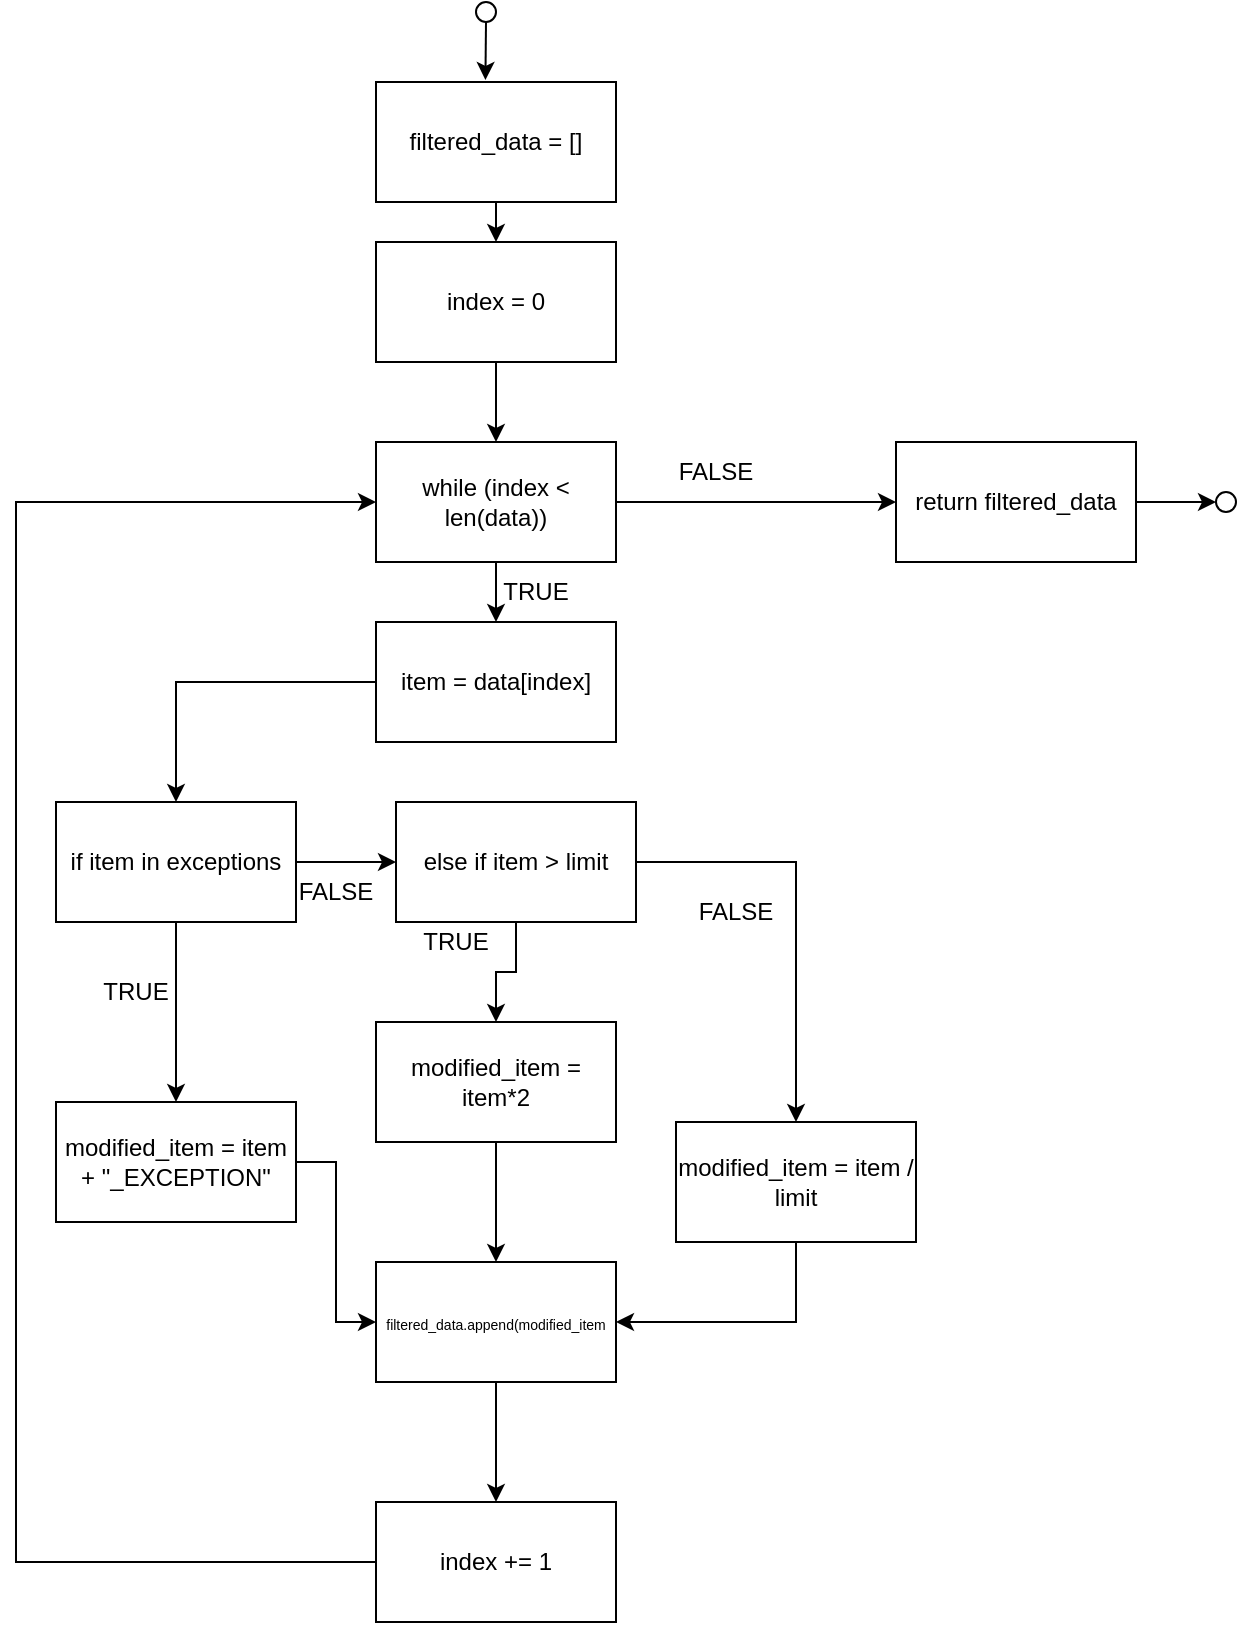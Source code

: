 <mxfile version="21.3.5" type="device">
  <diagram name="Page-1" id="wSxofwdpU-lail7qcu4k">
    <mxGraphModel dx="934" dy="559" grid="1" gridSize="10" guides="1" tooltips="1" connect="1" arrows="1" fold="1" page="1" pageScale="1" pageWidth="850" pageHeight="1100" math="0" shadow="0">
      <root>
        <mxCell id="0" />
        <mxCell id="1" parent="0" />
        <mxCell id="N7RJcf1-_diDyAEiEuR8-4" style="edgeStyle=orthogonalEdgeStyle;rounded=0;orthogonalLoop=1;jettySize=auto;html=1;exitX=0.5;exitY=1;exitDx=0;exitDy=0;entryX=0.5;entryY=0;entryDx=0;entryDy=0;" edge="1" parent="1" source="N7RJcf1-_diDyAEiEuR8-1" target="N7RJcf1-_diDyAEiEuR8-2">
          <mxGeometry relative="1" as="geometry" />
        </mxCell>
        <mxCell id="N7RJcf1-_diDyAEiEuR8-1" value="filtered_data = []" style="rounded=0;whiteSpace=wrap;html=1;" vertex="1" parent="1">
          <mxGeometry x="400" y="60" width="120" height="60" as="geometry" />
        </mxCell>
        <mxCell id="N7RJcf1-_diDyAEiEuR8-5" style="edgeStyle=orthogonalEdgeStyle;rounded=0;orthogonalLoop=1;jettySize=auto;html=1;exitX=0.5;exitY=1;exitDx=0;exitDy=0;entryX=0.5;entryY=0;entryDx=0;entryDy=0;" edge="1" parent="1" source="N7RJcf1-_diDyAEiEuR8-2" target="N7RJcf1-_diDyAEiEuR8-3">
          <mxGeometry relative="1" as="geometry" />
        </mxCell>
        <mxCell id="N7RJcf1-_diDyAEiEuR8-2" value="index = 0" style="rounded=0;whiteSpace=wrap;html=1;" vertex="1" parent="1">
          <mxGeometry x="400" y="140" width="120" height="60" as="geometry" />
        </mxCell>
        <mxCell id="N7RJcf1-_diDyAEiEuR8-17" style="edgeStyle=orthogonalEdgeStyle;rounded=0;orthogonalLoop=1;jettySize=auto;html=1;exitX=0.5;exitY=1;exitDx=0;exitDy=0;entryX=0.5;entryY=0;entryDx=0;entryDy=0;" edge="1" parent="1" source="N7RJcf1-_diDyAEiEuR8-3" target="N7RJcf1-_diDyAEiEuR8-6">
          <mxGeometry relative="1" as="geometry" />
        </mxCell>
        <mxCell id="N7RJcf1-_diDyAEiEuR8-38" style="edgeStyle=orthogonalEdgeStyle;rounded=0;orthogonalLoop=1;jettySize=auto;html=1;exitX=1;exitY=0.5;exitDx=0;exitDy=0;entryX=0;entryY=0.5;entryDx=0;entryDy=0;" edge="1" parent="1" source="N7RJcf1-_diDyAEiEuR8-3" target="N7RJcf1-_diDyAEiEuR8-39">
          <mxGeometry relative="1" as="geometry">
            <mxPoint x="660" y="269.667" as="targetPoint" />
          </mxGeometry>
        </mxCell>
        <mxCell id="N7RJcf1-_diDyAEiEuR8-3" value="while (index &amp;lt; len(data))" style="rounded=0;whiteSpace=wrap;html=1;" vertex="1" parent="1">
          <mxGeometry x="400" y="240" width="120" height="60" as="geometry" />
        </mxCell>
        <mxCell id="N7RJcf1-_diDyAEiEuR8-19" style="edgeStyle=orthogonalEdgeStyle;rounded=0;orthogonalLoop=1;jettySize=auto;html=1;exitX=0;exitY=0.5;exitDx=0;exitDy=0;entryX=0.5;entryY=0;entryDx=0;entryDy=0;" edge="1" parent="1" source="N7RJcf1-_diDyAEiEuR8-6" target="N7RJcf1-_diDyAEiEuR8-18">
          <mxGeometry relative="1" as="geometry" />
        </mxCell>
        <mxCell id="N7RJcf1-_diDyAEiEuR8-6" value="item = data[index]" style="rounded=0;whiteSpace=wrap;html=1;" vertex="1" parent="1">
          <mxGeometry x="400" y="330" width="120" height="60" as="geometry" />
        </mxCell>
        <mxCell id="N7RJcf1-_diDyAEiEuR8-35" style="edgeStyle=orthogonalEdgeStyle;rounded=0;orthogonalLoop=1;jettySize=auto;html=1;exitX=0.5;exitY=1;exitDx=0;exitDy=0;entryX=1;entryY=0.5;entryDx=0;entryDy=0;" edge="1" parent="1" source="N7RJcf1-_diDyAEiEuR8-7" target="N7RJcf1-_diDyAEiEuR8-21">
          <mxGeometry relative="1" as="geometry" />
        </mxCell>
        <mxCell id="N7RJcf1-_diDyAEiEuR8-7" value="modified_item = item / limit" style="rounded=0;whiteSpace=wrap;html=1;" vertex="1" parent="1">
          <mxGeometry x="550" y="580" width="120" height="60" as="geometry" />
        </mxCell>
        <mxCell id="N7RJcf1-_diDyAEiEuR8-26" style="edgeStyle=orthogonalEdgeStyle;rounded=0;orthogonalLoop=1;jettySize=auto;html=1;exitX=1;exitY=0.5;exitDx=0;exitDy=0;entryX=0;entryY=0.5;entryDx=0;entryDy=0;" edge="1" parent="1" source="N7RJcf1-_diDyAEiEuR8-8" target="N7RJcf1-_diDyAEiEuR8-21">
          <mxGeometry relative="1" as="geometry" />
        </mxCell>
        <mxCell id="N7RJcf1-_diDyAEiEuR8-8" value="modified_item = item + &quot;_EXCEPTION&quot;" style="rounded=0;whiteSpace=wrap;html=1;" vertex="1" parent="1">
          <mxGeometry x="240" y="570" width="120" height="60" as="geometry" />
        </mxCell>
        <mxCell id="N7RJcf1-_diDyAEiEuR8-15" value="TRUE" style="text;html=1;strokeColor=none;fillColor=none;align=center;verticalAlign=middle;whiteSpace=wrap;rounded=0;" vertex="1" parent="1">
          <mxGeometry x="250" y="500" width="60" height="30" as="geometry" />
        </mxCell>
        <mxCell id="N7RJcf1-_diDyAEiEuR8-25" style="edgeStyle=orthogonalEdgeStyle;rounded=0;orthogonalLoop=1;jettySize=auto;html=1;exitX=0.5;exitY=1;exitDx=0;exitDy=0;entryX=0.5;entryY=0;entryDx=0;entryDy=0;" edge="1" parent="1" source="N7RJcf1-_diDyAEiEuR8-18" target="N7RJcf1-_diDyAEiEuR8-8">
          <mxGeometry relative="1" as="geometry" />
        </mxCell>
        <mxCell id="N7RJcf1-_diDyAEiEuR8-28" style="edgeStyle=orthogonalEdgeStyle;rounded=0;orthogonalLoop=1;jettySize=auto;html=1;exitX=1;exitY=0.5;exitDx=0;exitDy=0;entryX=0;entryY=0.5;entryDx=0;entryDy=0;" edge="1" parent="1" source="N7RJcf1-_diDyAEiEuR8-18" target="N7RJcf1-_diDyAEiEuR8-27">
          <mxGeometry relative="1" as="geometry" />
        </mxCell>
        <mxCell id="N7RJcf1-_diDyAEiEuR8-18" value="if item in exceptions" style="rounded=0;whiteSpace=wrap;html=1;" vertex="1" parent="1">
          <mxGeometry x="240" y="420" width="120" height="60" as="geometry" />
        </mxCell>
        <mxCell id="N7RJcf1-_diDyAEiEuR8-30" style="edgeStyle=orthogonalEdgeStyle;rounded=0;orthogonalLoop=1;jettySize=auto;html=1;exitX=0.5;exitY=1;exitDx=0;exitDy=0;entryX=0.5;entryY=0;entryDx=0;entryDy=0;" edge="1" parent="1" source="N7RJcf1-_diDyAEiEuR8-20" target="N7RJcf1-_diDyAEiEuR8-21">
          <mxGeometry relative="1" as="geometry" />
        </mxCell>
        <mxCell id="N7RJcf1-_diDyAEiEuR8-20" value="modified_item = item*2" style="rounded=0;whiteSpace=wrap;html=1;" vertex="1" parent="1">
          <mxGeometry x="400" y="530" width="120" height="60" as="geometry" />
        </mxCell>
        <mxCell id="N7RJcf1-_diDyAEiEuR8-23" style="edgeStyle=orthogonalEdgeStyle;rounded=0;orthogonalLoop=1;jettySize=auto;html=1;exitX=0.5;exitY=1;exitDx=0;exitDy=0;entryX=0.5;entryY=0;entryDx=0;entryDy=0;" edge="1" parent="1" source="N7RJcf1-_diDyAEiEuR8-21" target="N7RJcf1-_diDyAEiEuR8-22">
          <mxGeometry relative="1" as="geometry" />
        </mxCell>
        <mxCell id="N7RJcf1-_diDyAEiEuR8-21" value="&lt;font style=&quot;font-size: 7px;&quot;&gt;filtered_data.append(modified_item&lt;/font&gt;" style="rounded=0;whiteSpace=wrap;html=1;" vertex="1" parent="1">
          <mxGeometry x="400" y="650" width="120" height="60" as="geometry" />
        </mxCell>
        <mxCell id="N7RJcf1-_diDyAEiEuR8-36" style="edgeStyle=orthogonalEdgeStyle;rounded=0;orthogonalLoop=1;jettySize=auto;html=1;exitX=1;exitY=0.5;exitDx=0;exitDy=0;entryX=0;entryY=0.5;entryDx=0;entryDy=0;" edge="1" parent="1" source="N7RJcf1-_diDyAEiEuR8-22" target="N7RJcf1-_diDyAEiEuR8-3">
          <mxGeometry relative="1" as="geometry">
            <mxPoint x="340" y="240" as="targetPoint" />
            <Array as="points">
              <mxPoint x="220" y="800" />
              <mxPoint x="220" y="270" />
            </Array>
          </mxGeometry>
        </mxCell>
        <mxCell id="N7RJcf1-_diDyAEiEuR8-22" value="index += 1" style="rounded=0;whiteSpace=wrap;html=1;" vertex="1" parent="1">
          <mxGeometry x="400" y="770" width="120" height="60" as="geometry" />
        </mxCell>
        <mxCell id="N7RJcf1-_diDyAEiEuR8-31" style="edgeStyle=orthogonalEdgeStyle;rounded=0;orthogonalLoop=1;jettySize=auto;html=1;exitX=0.5;exitY=1;exitDx=0;exitDy=0;entryX=0.5;entryY=0;entryDx=0;entryDy=0;" edge="1" parent="1" source="N7RJcf1-_diDyAEiEuR8-27" target="N7RJcf1-_diDyAEiEuR8-20">
          <mxGeometry relative="1" as="geometry" />
        </mxCell>
        <mxCell id="N7RJcf1-_diDyAEiEuR8-33" style="edgeStyle=orthogonalEdgeStyle;rounded=0;orthogonalLoop=1;jettySize=auto;html=1;exitX=1;exitY=0.5;exitDx=0;exitDy=0;entryX=0.5;entryY=0;entryDx=0;entryDy=0;" edge="1" parent="1" source="N7RJcf1-_diDyAEiEuR8-27" target="N7RJcf1-_diDyAEiEuR8-7">
          <mxGeometry relative="1" as="geometry" />
        </mxCell>
        <mxCell id="N7RJcf1-_diDyAEiEuR8-27" value="else if item &amp;gt; limit" style="rounded=0;whiteSpace=wrap;html=1;" vertex="1" parent="1">
          <mxGeometry x="410" y="420" width="120" height="60" as="geometry" />
        </mxCell>
        <mxCell id="N7RJcf1-_diDyAEiEuR8-29" value="FALSE" style="text;html=1;strokeColor=none;fillColor=none;align=center;verticalAlign=middle;whiteSpace=wrap;rounded=0;" vertex="1" parent="1">
          <mxGeometry x="350" y="450" width="60" height="30" as="geometry" />
        </mxCell>
        <mxCell id="N7RJcf1-_diDyAEiEuR8-32" value="TRUE" style="text;html=1;strokeColor=none;fillColor=none;align=center;verticalAlign=middle;whiteSpace=wrap;rounded=0;" vertex="1" parent="1">
          <mxGeometry x="410" y="475" width="60" height="30" as="geometry" />
        </mxCell>
        <mxCell id="N7RJcf1-_diDyAEiEuR8-34" value="FALSE" style="text;html=1;strokeColor=none;fillColor=none;align=center;verticalAlign=middle;whiteSpace=wrap;rounded=0;" vertex="1" parent="1">
          <mxGeometry x="550" y="460" width="60" height="30" as="geometry" />
        </mxCell>
        <mxCell id="N7RJcf1-_diDyAEiEuR8-37" value="TRUE" style="text;html=1;strokeColor=none;fillColor=none;align=center;verticalAlign=middle;whiteSpace=wrap;rounded=0;" vertex="1" parent="1">
          <mxGeometry x="450" y="300" width="60" height="30" as="geometry" />
        </mxCell>
        <mxCell id="N7RJcf1-_diDyAEiEuR8-45" style="edgeStyle=orthogonalEdgeStyle;rounded=0;orthogonalLoop=1;jettySize=auto;html=1;exitX=1;exitY=0.5;exitDx=0;exitDy=0;entryX=0;entryY=0.5;entryDx=0;entryDy=0;" edge="1" parent="1" source="N7RJcf1-_diDyAEiEuR8-39" target="N7RJcf1-_diDyAEiEuR8-42">
          <mxGeometry relative="1" as="geometry" />
        </mxCell>
        <mxCell id="N7RJcf1-_diDyAEiEuR8-39" value="return filtered_data" style="rounded=0;whiteSpace=wrap;html=1;" vertex="1" parent="1">
          <mxGeometry x="660" y="240" width="120" height="60" as="geometry" />
        </mxCell>
        <mxCell id="N7RJcf1-_diDyAEiEuR8-40" value="FALSE" style="text;html=1;strokeColor=none;fillColor=none;align=center;verticalAlign=middle;whiteSpace=wrap;rounded=0;" vertex="1" parent="1">
          <mxGeometry x="540" y="240" width="60" height="30" as="geometry" />
        </mxCell>
        <mxCell id="N7RJcf1-_diDyAEiEuR8-44" style="edgeStyle=orthogonalEdgeStyle;rounded=0;orthogonalLoop=1;jettySize=auto;html=1;exitX=0.5;exitY=1;exitDx=0;exitDy=0;entryX=0.456;entryY=-0.017;entryDx=0;entryDy=0;entryPerimeter=0;" edge="1" parent="1" source="N7RJcf1-_diDyAEiEuR8-41" target="N7RJcf1-_diDyAEiEuR8-1">
          <mxGeometry relative="1" as="geometry" />
        </mxCell>
        <mxCell id="N7RJcf1-_diDyAEiEuR8-41" value="" style="ellipse;whiteSpace=wrap;html=1;aspect=fixed;" vertex="1" parent="1">
          <mxGeometry x="450" y="20" width="10" height="10" as="geometry" />
        </mxCell>
        <mxCell id="N7RJcf1-_diDyAEiEuR8-42" value="" style="ellipse;whiteSpace=wrap;html=1;aspect=fixed;" vertex="1" parent="1">
          <mxGeometry x="820" y="265" width="10" height="10" as="geometry" />
        </mxCell>
      </root>
    </mxGraphModel>
  </diagram>
</mxfile>
